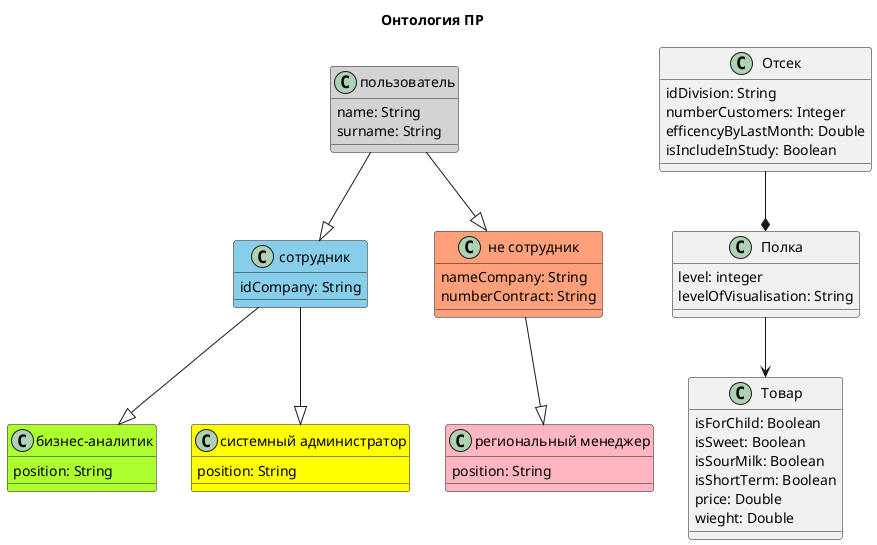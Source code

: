 @startuml
title "Онтология ПР"

class "пользователь" as user #LightGray{
    name: String
    surname: String
}
class "сотрудник" as in_company #SkyBlue{
    idCompany: String
}
class "не сотрудник" as out_company #LightSalmon{
    nameCompany: String
    numberContract: String
}
class "бизнес-аналитик" as b_analyst #GreenYellow{
    position: String 
}
class "системный администратор" as s_admin #Yellow{
    position: String 
}
class "региональный менеджер" as r_manager #LightPink{
    position: String 
}

class "Отсек" as devicion{
    idDivision: String
    numberCustomers: Integer
    efficencyByLastMonth: Double
    isIncludeInStudy: Boolean
}
class "Товар" as product{
    isForChild: Boolean
    isSweet: Boolean
    isSourMilk: Boolean
    isShortTerm: Boolean
    price: Double
    wieght: Double


}
class "Полка" as grocery_shelves{
    level: integer
    levelOfVisualisation: String
}


user --|> in_company
user --|> out_company

in_company --|> b_analyst
in_company --|> s_admin
out_company --|> r_manager

devicion --*grocery_shelves
grocery_shelves --> product
@enduml